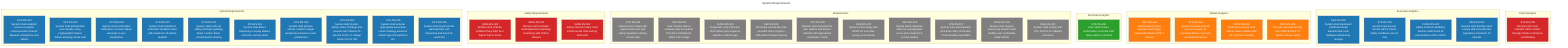 ---
config:
  layout: elk
title: System Requirements
---
flowchart TD
 subgraph subGraph0["Client Analytics"]
        STK-RS-008["STK-RS-008<br>Remote start must maintain cabin comfort through climate control pre-conditioning"]
  end
 subgraph subGraph1["Executive Analytics"]
        STK-RS-002["STK-RS-002<br>System must prevent remote start if vehicle safety conditions are not met"]
        FUNC-RS-002["FUNC-RS-002<br>Safety interlock validation function shall check all preconditions within 200ms"]
        SEC-RS-002["SEC-RS-002<br>System shall implement certificate based authentication with hardware backed key storage"]
        REG-RS-002["REG-RS-002<br>Remote start duration shall comply with local idle time regulations maximum 10 minutes"]
  end
 subgraph subGraph2["Market Analytics"]
        STK-RS-004["STK-RS-004<br>System must authenticate user and secure all communications to prevent unauthorized access"]
        FUNC-RS-004["FUNC-RS-004<br>Notification service shall deliver status updates with 99.9 percent reliability"]
        SEC-RS-004["SEC-RS-004<br>Failed authentication attempts shall trigger exponential backoff after 3 failures"]
        REG-RS-004["REG-RS-004<br>Remote start shall comply with UNECE R100 for electric vehicle safety"]
  end
 subgraph subGraph3["Merchant Analytics"]
        STK-RS-006["STK-RS-006<br>User shall receive confirmation of remote start status within 3 seconds"]
  end
 subgraph subGraph4["Requirements"]
        STK-RS-001["STK-RS-001<br>User must be able to remotely start the vehicle from their smartphone within 100m range"]
        STK-RS-003["STK-RS-003<br>Remote start must work for ICE, Hybrid, and Electric vehicles with appropriate powertrain control"]
        STK-RS-005["STK-RS-005<br>Vehicle must comply with regional emission and safety regulations during remote start"]
        STK-RS-007["STK-RS-007<br>System must automatically shut down after 10 minutes if not manually overridden"]
        FUNC-RS-001["FUNC-RS-001<br>Remote start request processing function shall validate user credentials within 500ms"]
        FUNC-RS-003["FUNC-RS-003<br>Powertrain control function shall initiate start sequence based on vehicle type"]
        SEC-RS-001["SEC-RS-001<br>All remote commands shall use AES 256 encryption with perfect forward secrecy"]
        SEC-RS-003["SEC-RS-003<br>Replay attack detection shall use cryptographic nonce with maximum 5 second window"]
        REG-RS-001["REG-RS-001<br>System shall comply with FCC Part 15 for radiated emissions"]
        REG-RS-003["REG-RS-003<br>System shall comply with GDPR for user data privacy and consent"]
  end
 subgraph subGraph5["Safety Requirements"]
        SAFE-RS-001["SAFE-RS-001<br>Remote start controller shall implement watchdog monitoring with 100ms timeout"]
        SAFE-RS-002["SAFE-RS-002<br>Safety interlock failure shall inhibit remote start and log fault code"]
        SAFE-RS-003["SAFE-RS-003<br>Remote start shall be inhibited if any ASIL B or higher fault is active"]
  end
 subgraph subGraph6["System Requirements"]
        SYS-RS-001["SYS-RS-001<br>System shall authenticate user identity using cryptographic tokens before allowing remote start"]
        SYS-RS-002["SYS-RS-002<br>System shall verify all safety interlocks (parking brake, neutral, doors closed) before starting"]
        SYS-RS-003["SYS-RS-003<br>System shall establish secure encrypted communication channel between smartphone and vehicle"]
        SYS-RS-004["SYS-RS-004<br>System shall monitor battery state of charge and prevent start if below 20 percent for EV or voltage below 11V for ICE"]
        SYS-RS-005["SYS-RS-005<br>System shall activate appropriate powertrain control strategy based on vehicle type ICE Hybrid or EV"]
        SYS-RS-006["SYS-RS-006<br>System shall send status notifications success failure warnings to user smartphone"]
        SYS-RS-007["SYS-RS-007<br>System shall implement automatic shutdown timer with maximum 10 minute duration"]
        SYS-RS-008["SYS-RS-008<br>System shall activate climate control to target temperature based on user preferences"]
        SYS-RS-009["SYS-RS-009<br>System shall log all remote start attempts with timestamp and result for audit trail"]
        SYS-RS-010["SYS-RS-010<br>System shall detect tampering or replay attacks and raise security alerts"]
  end
     STK-RS-008:::client
     STK-RS-002:::executive
     FUNC-RS-002:::executive
     SEC-RS-002:::executive
     REG-RS-002:::executive
     STK-RS-004:::market
     FUNC-RS-004:::market
     SEC-RS-004:::market
     REG-RS-004:::market
     STK-RS-006:::merchant
     STK-RS-001:::requirements
     STK-RS-003:::requirements
     STK-RS-005:::requirements
     STK-RS-007:::requirements
     FUNC-RS-001:::requirements
     FUNC-RS-003:::requirements
     SEC-RS-001:::requirements
     SEC-RS-003:::requirements
     REG-RS-001:::requirements
     REG-RS-003:::requirements
     SAFE-RS-001:::safety
     SAFE-RS-002:::safety
     SAFE-RS-003:::safety
     SYS-RS-001:::system
     SYS-RS-002:::system
     SYS-RS-003:::system
     SYS-RS-004:::system
     SYS-RS-005:::system
     SYS-RS-006:::system
     SYS-RS-007:::system
     SYS-RS-008:::system
     SYS-RS-009:::system
     SYS-RS-010:::system
    classDef executive fill:#1F77B4,color:white
    classDef market fill:#FF7F0E,color:white
    classDef merchant fill:#2CA02C,color:white
    classDef client fill:#D62728,color:white
    classDef financial fill:#9467BD,color:white
    classDef compliance fill:#8C564B,color:white
    classDef quality fill:#E377C2,color:white
    classDef advanced fill:#7F7F7F,color:white
    classDef architecture fill:#BCBD22,color:white
    classDef business fill:#17BECF,color:white
    classDef system fill:#1F77B4,color:white
    classDef software fill:#FF7F0E,color:white
    classDef hardware fill:#2CA02C,color:white
    classDef safety fill:#D62728,color:white
    classDef functional_safety fill:#9467BD,color:white
    classDef performance fill:#FF7F0E,color:white
    classDef safety_override fill:#D62728,color:white
    classDef operational fill:#8C564B,color:white
    classDef requirements fill:#7F7F7F,color:white